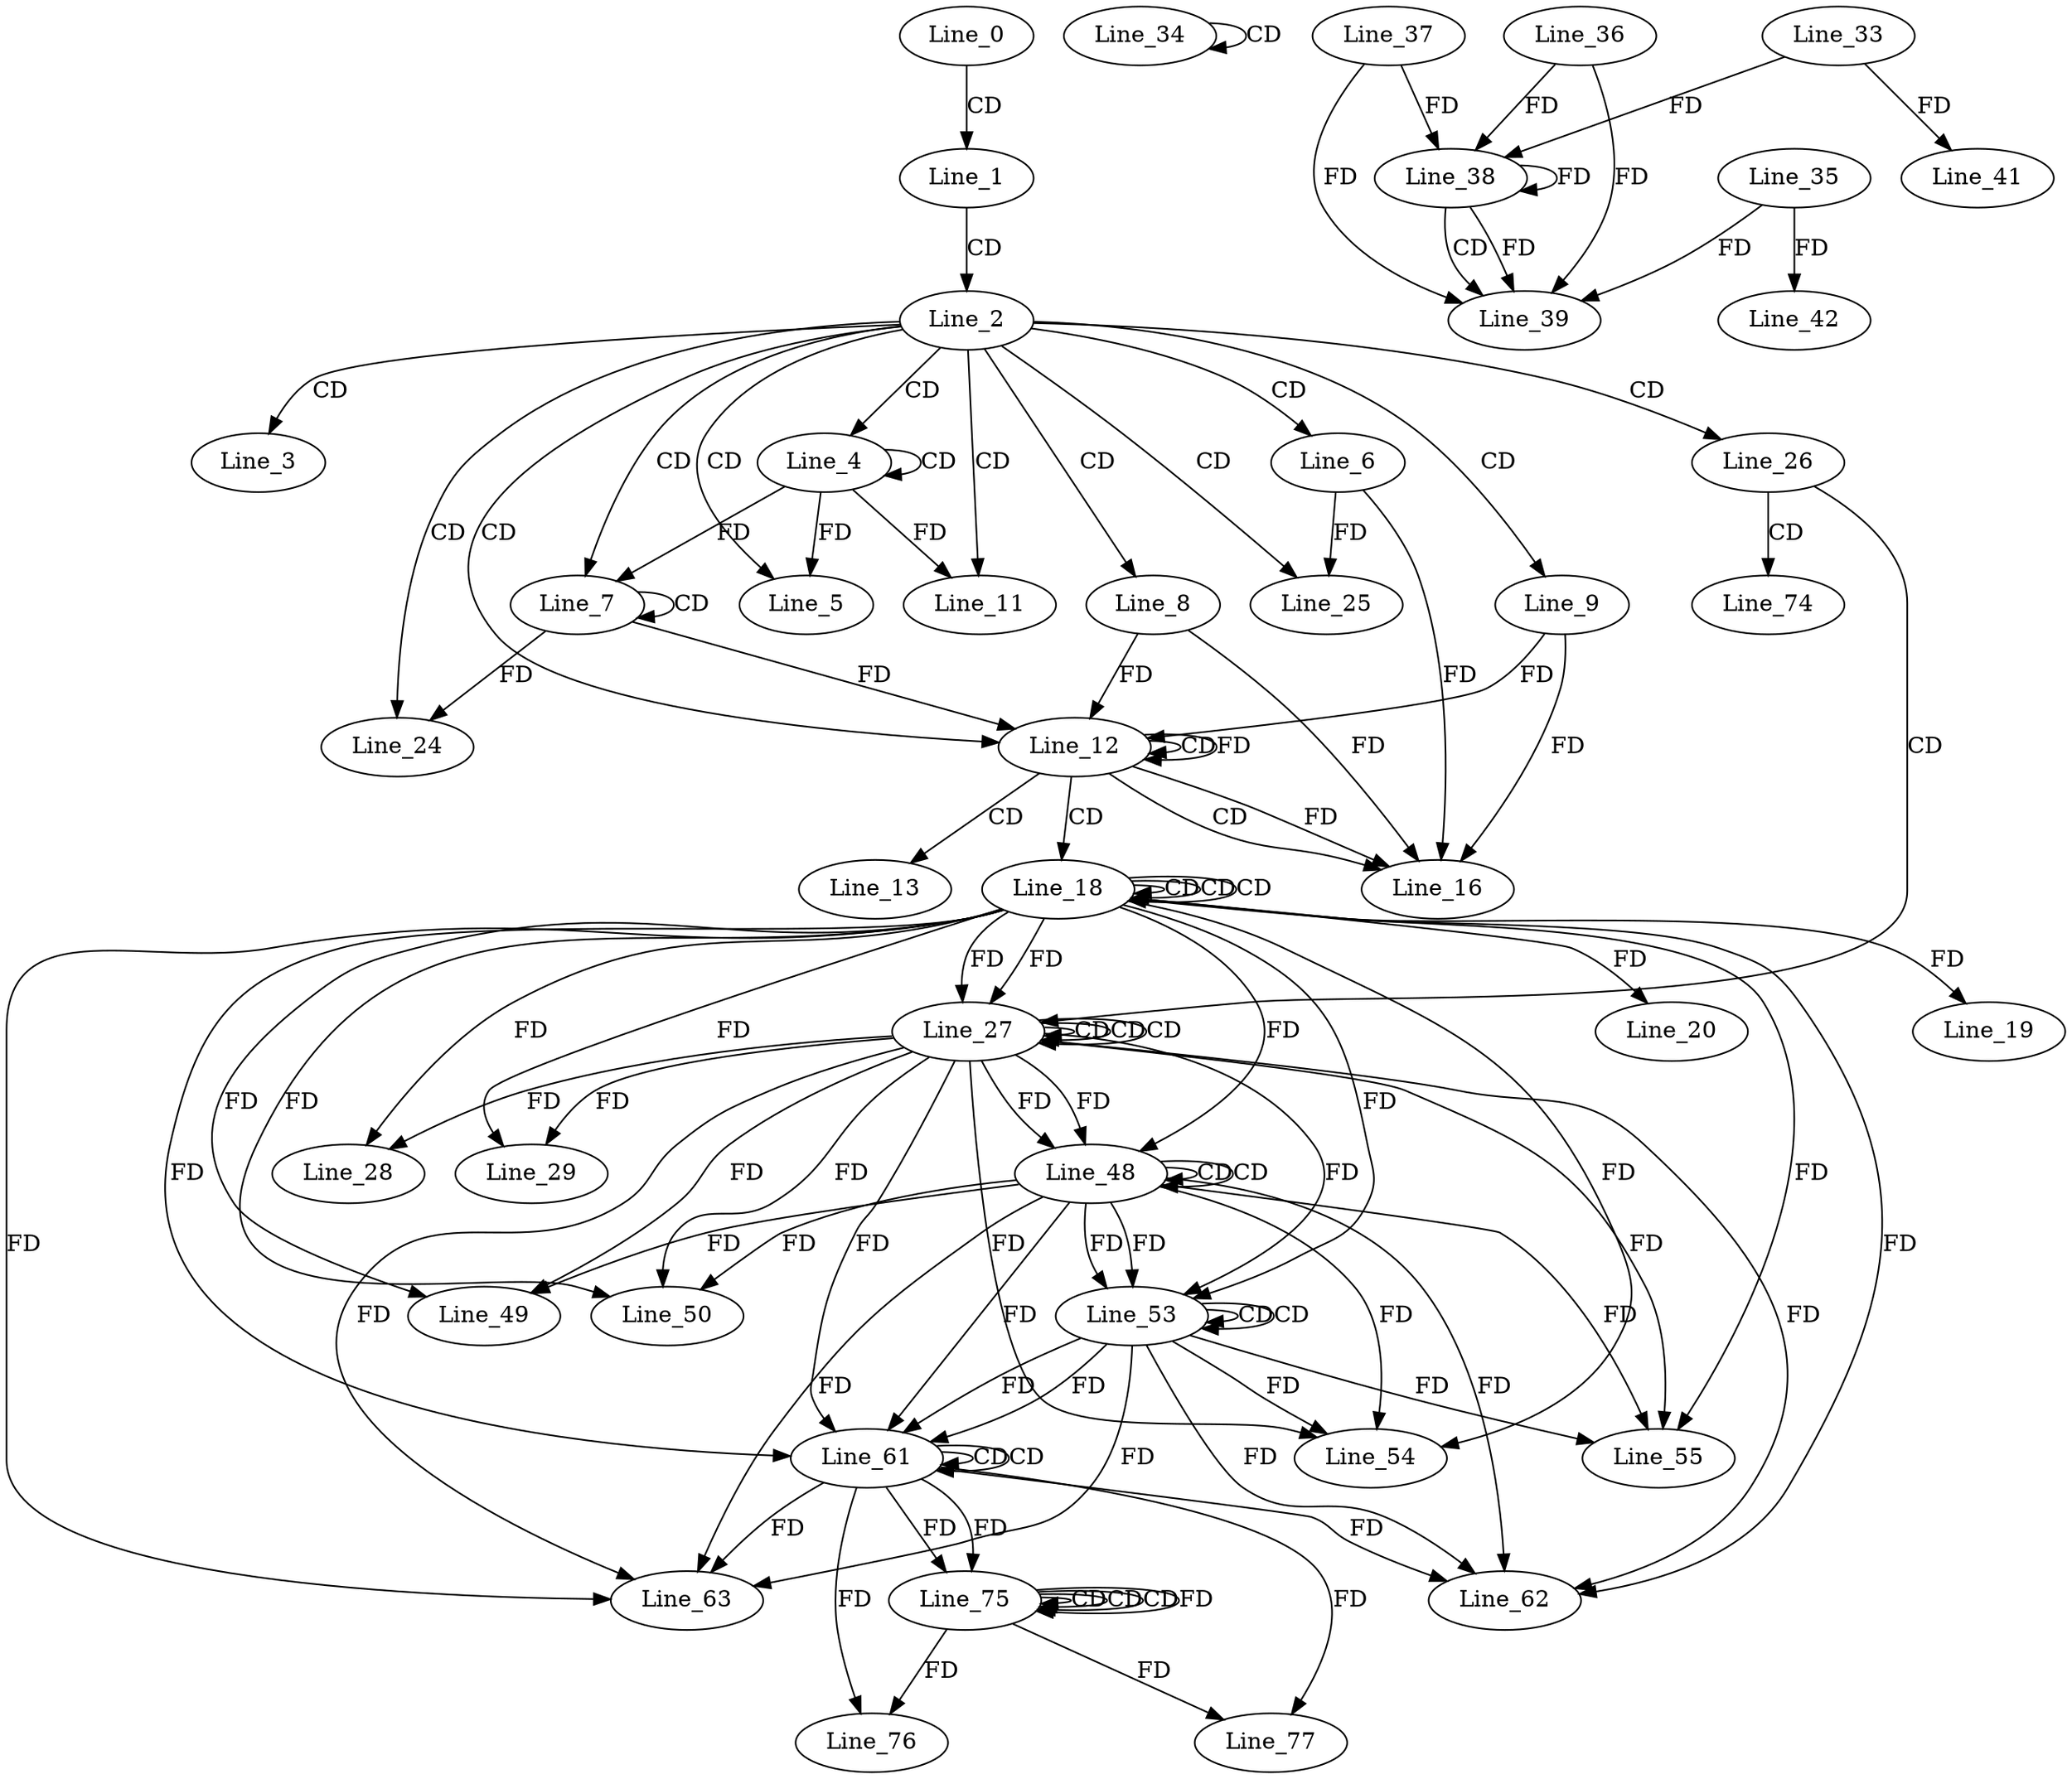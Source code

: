 digraph G {
  Line_0;
  Line_1;
  Line_2;
  Line_3;
  Line_4;
  Line_4;
  Line_5;
  Line_6;
  Line_7;
  Line_7;
  Line_8;
  Line_9;
  Line_11;
  Line_12;
  Line_12;
  Line_12;
  Line_13;
  Line_16;
  Line_18;
  Line_18;
  Line_18;
  Line_18;
  Line_19;
  Line_20;
  Line_24;
  Line_25;
  Line_26;
  Line_27;
  Line_27;
  Line_27;
  Line_27;
  Line_28;
  Line_29;
  Line_34;
  Line_34;
  Line_38;
  Line_37;
  Line_38;
  Line_33;
  Line_36;
  Line_38;
  Line_39;
  Line_35;
  Line_41;
  Line_42;
  Line_48;
  Line_48;
  Line_48;
  Line_48;
  Line_49;
  Line_50;
  Line_53;
  Line_53;
  Line_53;
  Line_53;
  Line_54;
  Line_55;
  Line_61;
  Line_61;
  Line_61;
  Line_61;
  Line_62;
  Line_63;
  Line_74;
  Line_75;
  Line_75;
  Line_75;
  Line_75;
  Line_76;
  Line_77;
  Line_0 -> Line_1 [ label="CD" ];
  Line_1 -> Line_2 [ label="CD" ];
  Line_2 -> Line_3 [ label="CD" ];
  Line_2 -> Line_4 [ label="CD" ];
  Line_4 -> Line_4 [ label="CD" ];
  Line_2 -> Line_5 [ label="CD" ];
  Line_4 -> Line_5 [ label="FD" ];
  Line_2 -> Line_6 [ label="CD" ];
  Line_2 -> Line_7 [ label="CD" ];
  Line_7 -> Line_7 [ label="CD" ];
  Line_4 -> Line_7 [ label="FD" ];
  Line_2 -> Line_8 [ label="CD" ];
  Line_2 -> Line_9 [ label="CD" ];
  Line_2 -> Line_11 [ label="CD" ];
  Line_4 -> Line_11 [ label="FD" ];
  Line_2 -> Line_12 [ label="CD" ];
  Line_12 -> Line_12 [ label="CD" ];
  Line_12 -> Line_12 [ label="FD" ];
  Line_9 -> Line_12 [ label="FD" ];
  Line_7 -> Line_12 [ label="FD" ];
  Line_8 -> Line_12 [ label="FD" ];
  Line_12 -> Line_13 [ label="CD" ];
  Line_12 -> Line_16 [ label="CD" ];
  Line_6 -> Line_16 [ label="FD" ];
  Line_8 -> Line_16 [ label="FD" ];
  Line_12 -> Line_16 [ label="FD" ];
  Line_9 -> Line_16 [ label="FD" ];
  Line_12 -> Line_18 [ label="CD" ];
  Line_18 -> Line_18 [ label="CD" ];
  Line_18 -> Line_18 [ label="CD" ];
  Line_18 -> Line_18 [ label="CD" ];
  Line_18 -> Line_19 [ label="FD" ];
  Line_18 -> Line_20 [ label="FD" ];
  Line_2 -> Line_24 [ label="CD" ];
  Line_7 -> Line_24 [ label="FD" ];
  Line_2 -> Line_25 [ label="CD" ];
  Line_6 -> Line_25 [ label="FD" ];
  Line_2 -> Line_26 [ label="CD" ];
  Line_26 -> Line_27 [ label="CD" ];
  Line_27 -> Line_27 [ label="CD" ];
  Line_18 -> Line_27 [ label="FD" ];
  Line_27 -> Line_27 [ label="CD" ];
  Line_27 -> Line_27 [ label="CD" ];
  Line_18 -> Line_27 [ label="FD" ];
  Line_27 -> Line_28 [ label="FD" ];
  Line_18 -> Line_28 [ label="FD" ];
  Line_27 -> Line_29 [ label="FD" ];
  Line_18 -> Line_29 [ label="FD" ];
  Line_34 -> Line_34 [ label="CD" ];
  Line_38 -> Line_38 [ label="FD" ];
  Line_37 -> Line_38 [ label="FD" ];
  Line_33 -> Line_38 [ label="FD" ];
  Line_36 -> Line_38 [ label="FD" ];
  Line_38 -> Line_39 [ label="CD" ];
  Line_35 -> Line_39 [ label="FD" ];
  Line_36 -> Line_39 [ label="FD" ];
  Line_38 -> Line_39 [ label="FD" ];
  Line_37 -> Line_39 [ label="FD" ];
  Line_33 -> Line_41 [ label="FD" ];
  Line_35 -> Line_42 [ label="FD" ];
  Line_27 -> Line_48 [ label="FD" ];
  Line_48 -> Line_48 [ label="CD" ];
  Line_48 -> Line_48 [ label="CD" ];
  Line_27 -> Line_48 [ label="FD" ];
  Line_18 -> Line_48 [ label="FD" ];
  Line_48 -> Line_49 [ label="FD" ];
  Line_27 -> Line_49 [ label="FD" ];
  Line_18 -> Line_49 [ label="FD" ];
  Line_48 -> Line_50 [ label="FD" ];
  Line_27 -> Line_50 [ label="FD" ];
  Line_18 -> Line_50 [ label="FD" ];
  Line_48 -> Line_53 [ label="FD" ];
  Line_53 -> Line_53 [ label="CD" ];
  Line_53 -> Line_53 [ label="CD" ];
  Line_48 -> Line_53 [ label="FD" ];
  Line_27 -> Line_53 [ label="FD" ];
  Line_18 -> Line_53 [ label="FD" ];
  Line_53 -> Line_54 [ label="FD" ];
  Line_48 -> Line_54 [ label="FD" ];
  Line_27 -> Line_54 [ label="FD" ];
  Line_18 -> Line_54 [ label="FD" ];
  Line_53 -> Line_55 [ label="FD" ];
  Line_48 -> Line_55 [ label="FD" ];
  Line_27 -> Line_55 [ label="FD" ];
  Line_18 -> Line_55 [ label="FD" ];
  Line_53 -> Line_61 [ label="FD" ];
  Line_61 -> Line_61 [ label="CD" ];
  Line_61 -> Line_61 [ label="CD" ];
  Line_53 -> Line_61 [ label="FD" ];
  Line_48 -> Line_61 [ label="FD" ];
  Line_27 -> Line_61 [ label="FD" ];
  Line_18 -> Line_61 [ label="FD" ];
  Line_61 -> Line_62 [ label="FD" ];
  Line_53 -> Line_62 [ label="FD" ];
  Line_48 -> Line_62 [ label="FD" ];
  Line_27 -> Line_62 [ label="FD" ];
  Line_18 -> Line_62 [ label="FD" ];
  Line_61 -> Line_63 [ label="FD" ];
  Line_53 -> Line_63 [ label="FD" ];
  Line_48 -> Line_63 [ label="FD" ];
  Line_27 -> Line_63 [ label="FD" ];
  Line_18 -> Line_63 [ label="FD" ];
  Line_26 -> Line_74 [ label="CD" ];
  Line_75 -> Line_75 [ label="CD" ];
  Line_61 -> Line_75 [ label="FD" ];
  Line_75 -> Line_75 [ label="CD" ];
  Line_75 -> Line_75 [ label="CD" ];
  Line_61 -> Line_75 [ label="FD" ];
  Line_75 -> Line_76 [ label="FD" ];
  Line_61 -> Line_76 [ label="FD" ];
  Line_75 -> Line_77 [ label="FD" ];
  Line_61 -> Line_77 [ label="FD" ];
  Line_75 -> Line_75 [ label="FD" ];
}
